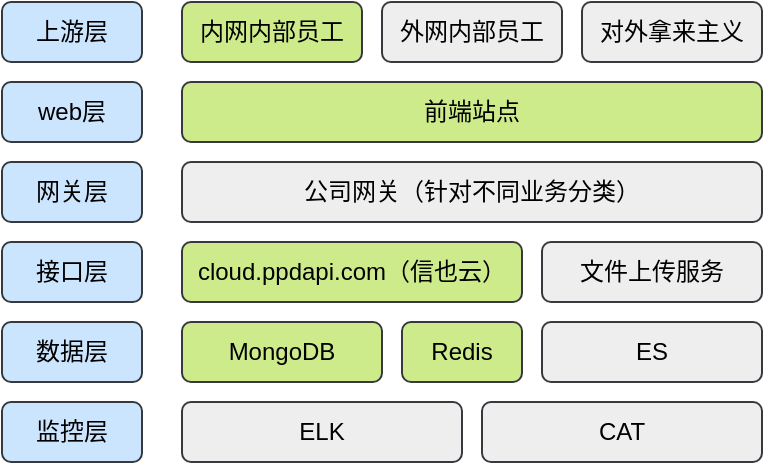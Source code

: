 <mxfile version="14.6.1" type="github">
  <diagram id="aLKNgKen_z0wWfRMWPuf" name="Page-1">
    <mxGraphModel dx="1808" dy="526" grid="1" gridSize="10" guides="1" tooltips="1" connect="1" arrows="1" fold="1" page="1" pageScale="1" pageWidth="827" pageHeight="1169" math="0" shadow="0">
      <root>
        <mxCell id="0" />
        <mxCell id="1" parent="0" />
        <mxCell id="ikDJNxCljYhOBiGkni12-1" value="前端站点" style="rounded=1;whiteSpace=wrap;html=1;fillColor=#cdeb8b;strokeColor=#36393d;" vertex="1" parent="1">
          <mxGeometry x="80" y="100" width="290" height="30" as="geometry" />
        </mxCell>
        <mxCell id="ikDJNxCljYhOBiGkni12-6" value="公司网关（针对不同业务分类）" style="rounded=1;whiteSpace=wrap;html=1;fillColor=#eeeeee;strokeColor=#36393d;" vertex="1" parent="1">
          <mxGeometry x="80" y="140" width="290" height="30" as="geometry" />
        </mxCell>
        <mxCell id="ikDJNxCljYhOBiGkni12-14" value="web层" style="rounded=1;whiteSpace=wrap;html=1;fillColor=#cce5ff;strokeColor=#36393d;" vertex="1" parent="1">
          <mxGeometry x="-10" y="100" width="70" height="30" as="geometry" />
        </mxCell>
        <mxCell id="ikDJNxCljYhOBiGkni12-15" value="网关层" style="rounded=1;whiteSpace=wrap;html=1;fillColor=#cce5ff;strokeColor=#36393d;" vertex="1" parent="1">
          <mxGeometry x="-10" y="140" width="70" height="30" as="geometry" />
        </mxCell>
        <mxCell id="ikDJNxCljYhOBiGkni12-19" value="接口层" style="rounded=1;whiteSpace=wrap;html=1;fillColor=#cce5ff;strokeColor=#36393d;" vertex="1" parent="1">
          <mxGeometry x="-10" y="180" width="70" height="30" as="geometry" />
        </mxCell>
        <mxCell id="ikDJNxCljYhOBiGkni12-20" value="cloud.ppdapi.com（信也云）" style="rounded=1;whiteSpace=wrap;html=1;fillColor=#cdeb8b;strokeColor=#36393d;" vertex="1" parent="1">
          <mxGeometry x="80" y="180" width="170" height="30" as="geometry" />
        </mxCell>
        <mxCell id="ikDJNxCljYhOBiGkni12-21" value="文件上传服务" style="rounded=1;whiteSpace=wrap;html=1;fillColor=#eeeeee;strokeColor=#36393d;" vertex="1" parent="1">
          <mxGeometry x="260" y="180" width="110" height="30" as="geometry" />
        </mxCell>
        <mxCell id="ikDJNxCljYhOBiGkni12-22" value="数据层" style="rounded=1;whiteSpace=wrap;html=1;fillColor=#cce5ff;strokeColor=#36393d;" vertex="1" parent="1">
          <mxGeometry x="-10" y="220" width="70" height="30" as="geometry" />
        </mxCell>
        <mxCell id="ikDJNxCljYhOBiGkni12-23" value="监控层" style="rounded=1;whiteSpace=wrap;html=1;fillColor=#cce5ff;strokeColor=#36393d;" vertex="1" parent="1">
          <mxGeometry x="-10" y="260" width="70" height="30" as="geometry" />
        </mxCell>
        <mxCell id="ikDJNxCljYhOBiGkni12-24" value="MongoDB" style="rounded=1;whiteSpace=wrap;html=1;fillColor=#cdeb8b;strokeColor=#36393d;" vertex="1" parent="1">
          <mxGeometry x="80" y="220" width="100" height="30" as="geometry" />
        </mxCell>
        <mxCell id="ikDJNxCljYhOBiGkni12-25" value="Redis" style="rounded=1;whiteSpace=wrap;html=1;fillColor=#cdeb8b;strokeColor=#36393d;" vertex="1" parent="1">
          <mxGeometry x="190" y="220" width="60" height="30" as="geometry" />
        </mxCell>
        <mxCell id="ikDJNxCljYhOBiGkni12-26" value="ELK" style="rounded=1;whiteSpace=wrap;html=1;fillColor=#eeeeee;strokeColor=#36393d;" vertex="1" parent="1">
          <mxGeometry x="80" y="260" width="140" height="30" as="geometry" />
        </mxCell>
        <mxCell id="ikDJNxCljYhOBiGkni12-28" value="CAT" style="rounded=1;whiteSpace=wrap;html=1;fillColor=#eeeeee;strokeColor=#36393d;" vertex="1" parent="1">
          <mxGeometry x="230" y="260" width="140" height="30" as="geometry" />
        </mxCell>
        <mxCell id="ikDJNxCljYhOBiGkni12-29" value="内网内部员工" style="rounded=1;whiteSpace=wrap;html=1;fillColor=#cdeb8b;strokeColor=#36393d;" vertex="1" parent="1">
          <mxGeometry x="80" y="60" width="90" height="30" as="geometry" />
        </mxCell>
        <mxCell id="ikDJNxCljYhOBiGkni12-30" value="外网内部员工" style="rounded=1;whiteSpace=wrap;html=1;fillColor=#eeeeee;strokeColor=#36393d;" vertex="1" parent="1">
          <mxGeometry x="180" y="60" width="90" height="30" as="geometry" />
        </mxCell>
        <mxCell id="ikDJNxCljYhOBiGkni12-32" value="对外拿来主义" style="rounded=1;whiteSpace=wrap;html=1;fillColor=#eeeeee;strokeColor=#36393d;" vertex="1" parent="1">
          <mxGeometry x="280" y="60" width="90" height="30" as="geometry" />
        </mxCell>
        <mxCell id="ikDJNxCljYhOBiGkni12-33" value="上游层" style="rounded=1;whiteSpace=wrap;html=1;fillColor=#cce5ff;strokeColor=#36393d;" vertex="1" parent="1">
          <mxGeometry x="-10" y="60" width="70" height="30" as="geometry" />
        </mxCell>
        <mxCell id="ikDJNxCljYhOBiGkni12-34" value="ES" style="rounded=1;whiteSpace=wrap;html=1;fillColor=#eeeeee;strokeColor=#36393d;" vertex="1" parent="1">
          <mxGeometry x="260" y="220" width="110" height="30" as="geometry" />
        </mxCell>
      </root>
    </mxGraphModel>
  </diagram>
</mxfile>
